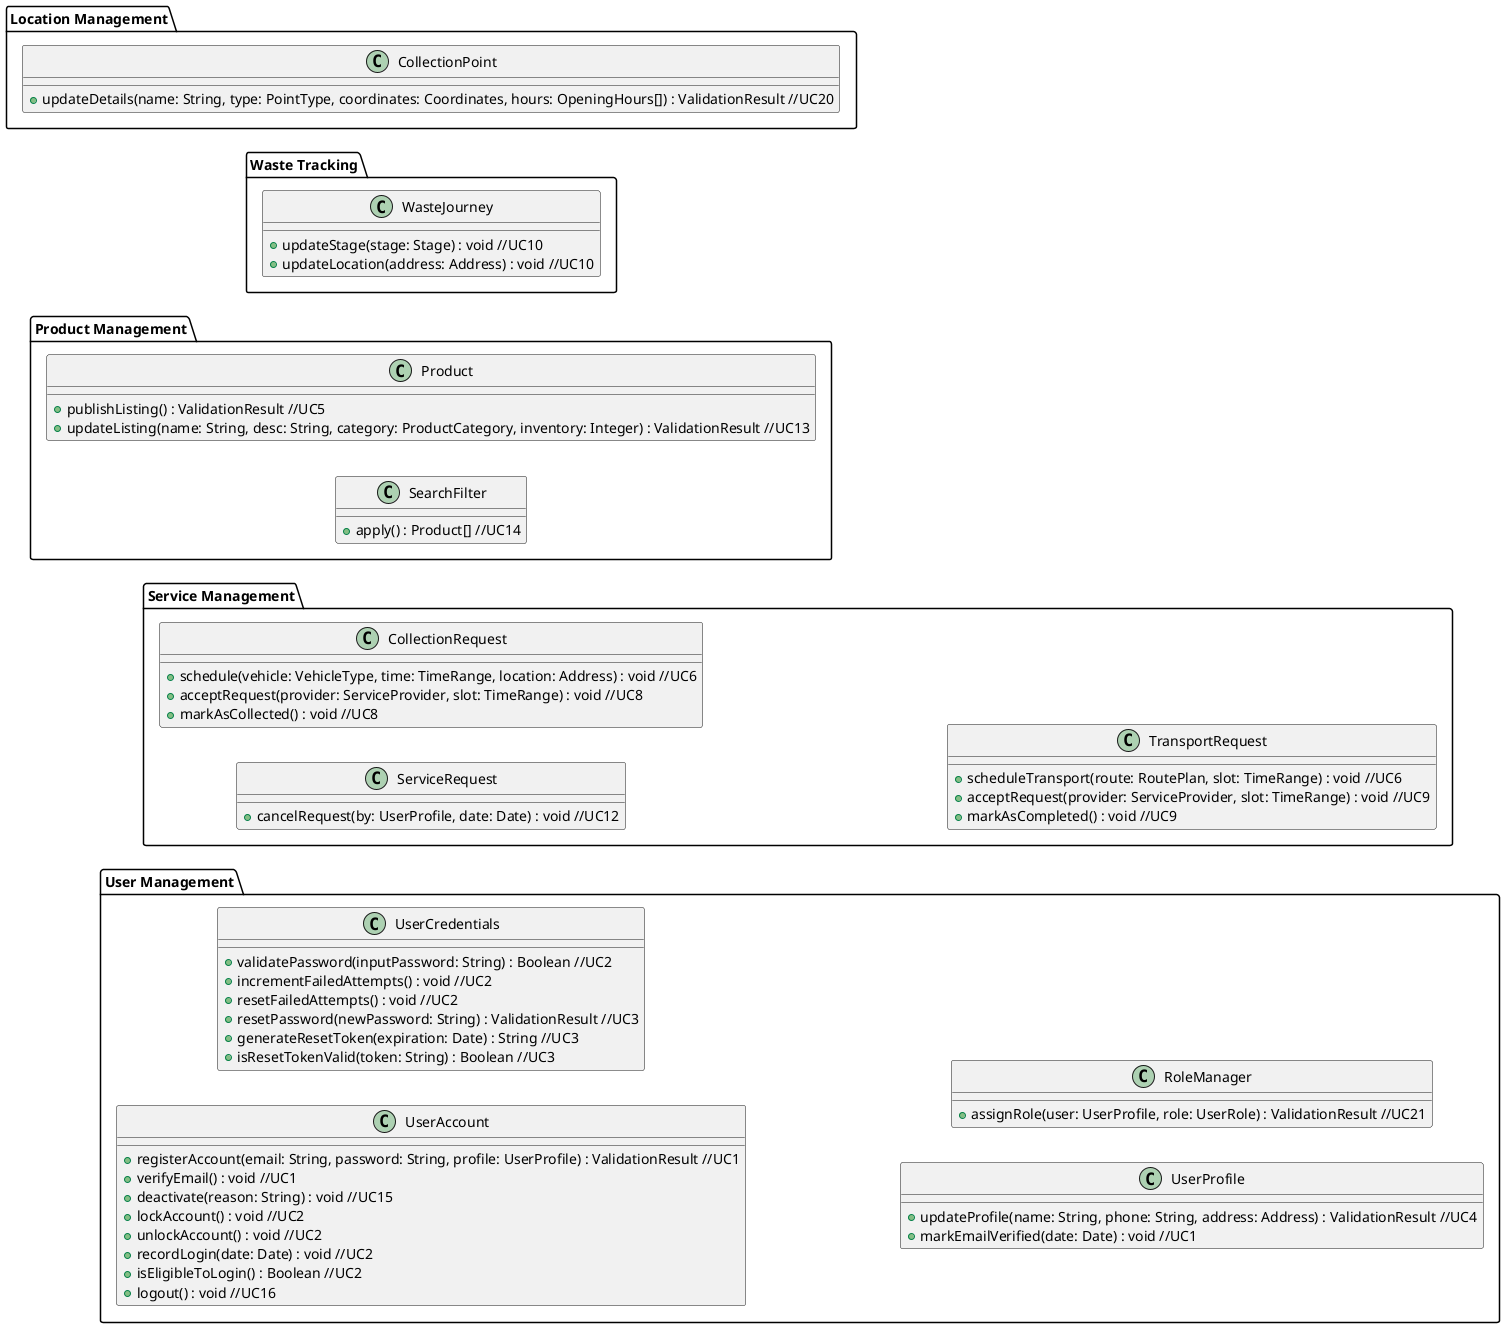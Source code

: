 @startuml
left to right direction

package "User Management" {
  class UserAccount {
    +registerAccount(email: String, password: String, profile: UserProfile) : ValidationResult //UC1
    +verifyEmail() : void //UC1
    +deactivate(reason: String) : void //UC15
    +lockAccount() : void //UC2
    +unlockAccount() : void //UC2
    +recordLogin(date: Date) : void //UC2
    +isEligibleToLogin() : Boolean //UC2
    +logout() : void //UC16
  }

  class UserCredentials {
    +validatePassword(inputPassword: String) : Boolean //UC2
    +incrementFailedAttempts() : void //UC2
    +resetFailedAttempts() : void //UC2
    +resetPassword(newPassword: String) : ValidationResult //UC3
    +generateResetToken(expiration: Date) : String //UC3
    +isResetTokenValid(token: String) : Boolean //UC3
  }

  class UserProfile {
    +updateProfile(name: String, phone: String, address: Address) : ValidationResult //UC4
    +markEmailVerified(date: Date) : void //UC1
  }

  class RoleManager {
    +assignRole(user: UserProfile, role: UserRole) : ValidationResult //UC21
  }
}

package "Product Management" {
  class Product {
    +publishListing() : ValidationResult //UC5
    +updateListing(name: String, desc: String, category: ProductCategory, inventory: Integer) : ValidationResult //UC13
  }

  class SearchFilter {
    +apply() : Product[] //UC14
  }
}

package "Service Management" {
  class ServiceRequest {
    +cancelRequest(by: UserProfile, date: Date) : void //UC12
  }

  class CollectionRequest {
    +schedule(vehicle: VehicleType, time: TimeRange, location: Address) : void //UC6
    +acceptRequest(provider: ServiceProvider, slot: TimeRange) : void //UC8
    +markAsCollected() : void //UC8
  }

  class TransportRequest {
    +scheduleTransport(route: RoutePlan, slot: TimeRange) : void //UC6
    +acceptRequest(provider: ServiceProvider, slot: TimeRange) : void //UC9
    +markAsCompleted() : void //UC9
  }
}

package "Waste Tracking" {
  class WasteJourney {
    +updateStage(stage: Stage) : void //UC10
    +updateLocation(address: Address) : void //UC10
  }
}

package "Location Management" {
  class CollectionPoint {
    +updateDetails(name: String, type: PointType, coordinates: Coordinates, hours: OpeningHours[]) : ValidationResult //UC20
  }
}
@enduml
